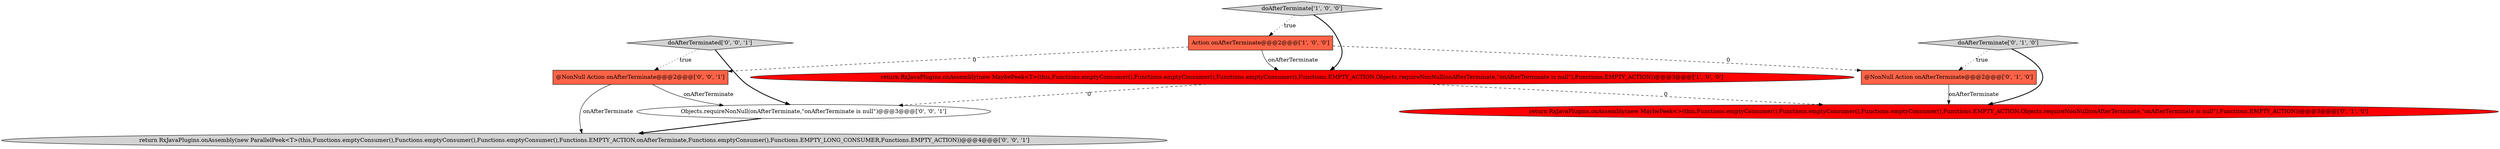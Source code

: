 digraph {
0 [style = filled, label = "return RxJavaPlugins.onAssembly(new MaybePeek<T>(this,Functions.emptyConsumer(),Functions.emptyConsumer(),Functions.emptyConsumer(),Functions.EMPTY_ACTION,Objects.requireNonNull(onAfterTerminate,\"onAfterTerminate is null\"),Functions.EMPTY_ACTION))@@@3@@@['1', '0', '0']", fillcolor = red, shape = ellipse image = "AAA1AAABBB1BBB"];
9 [style = filled, label = "return RxJavaPlugins.onAssembly(new ParallelPeek<T>(this,Functions.emptyConsumer(),Functions.emptyConsumer(),Functions.emptyConsumer(),Functions.EMPTY_ACTION,onAfterTerminate,Functions.emptyConsumer(),Functions.EMPTY_LONG_CONSUMER,Functions.EMPTY_ACTION))@@@4@@@['0', '0', '1']", fillcolor = lightgray, shape = ellipse image = "AAA0AAABBB3BBB"];
3 [style = filled, label = "doAfterTerminate['0', '1', '0']", fillcolor = lightgray, shape = diamond image = "AAA0AAABBB2BBB"];
8 [style = filled, label = "Objects.requireNonNull(onAfterTerminate,\"onAfterTerminate is null\")@@@3@@@['0', '0', '1']", fillcolor = white, shape = ellipse image = "AAA0AAABBB3BBB"];
5 [style = filled, label = "return RxJavaPlugins.onAssembly(new MaybePeek<>(this,Functions.emptyConsumer(),Functions.emptyConsumer(),Functions.emptyConsumer(),Functions.EMPTY_ACTION,Objects.requireNonNull(onAfterTerminate,\"onAfterTerminate is null\"),Functions.EMPTY_ACTION))@@@3@@@['0', '1', '0']", fillcolor = red, shape = ellipse image = "AAA1AAABBB2BBB"];
6 [style = filled, label = "doAfterTerminated['0', '0', '1']", fillcolor = lightgray, shape = diamond image = "AAA0AAABBB3BBB"];
4 [style = filled, label = "@NonNull Action onAfterTerminate@@@2@@@['0', '1', '0']", fillcolor = tomato, shape = box image = "AAA1AAABBB2BBB"];
7 [style = filled, label = "@NonNull Action onAfterTerminate@@@2@@@['0', '0', '1']", fillcolor = tomato, shape = box image = "AAA0AAABBB3BBB"];
1 [style = filled, label = "doAfterTerminate['1', '0', '0']", fillcolor = lightgray, shape = diamond image = "AAA0AAABBB1BBB"];
2 [style = filled, label = "Action onAfterTerminate@@@2@@@['1', '0', '0']", fillcolor = tomato, shape = box image = "AAA1AAABBB1BBB"];
3->4 [style = dotted, label="true"];
0->8 [style = dashed, label="0"];
7->9 [style = solid, label="onAfterTerminate"];
3->5 [style = bold, label=""];
4->5 [style = solid, label="onAfterTerminate"];
1->0 [style = bold, label=""];
1->2 [style = dotted, label="true"];
2->0 [style = solid, label="onAfterTerminate"];
0->5 [style = dashed, label="0"];
2->7 [style = dashed, label="0"];
7->8 [style = solid, label="onAfterTerminate"];
6->8 [style = bold, label=""];
2->4 [style = dashed, label="0"];
8->9 [style = bold, label=""];
6->7 [style = dotted, label="true"];
}
